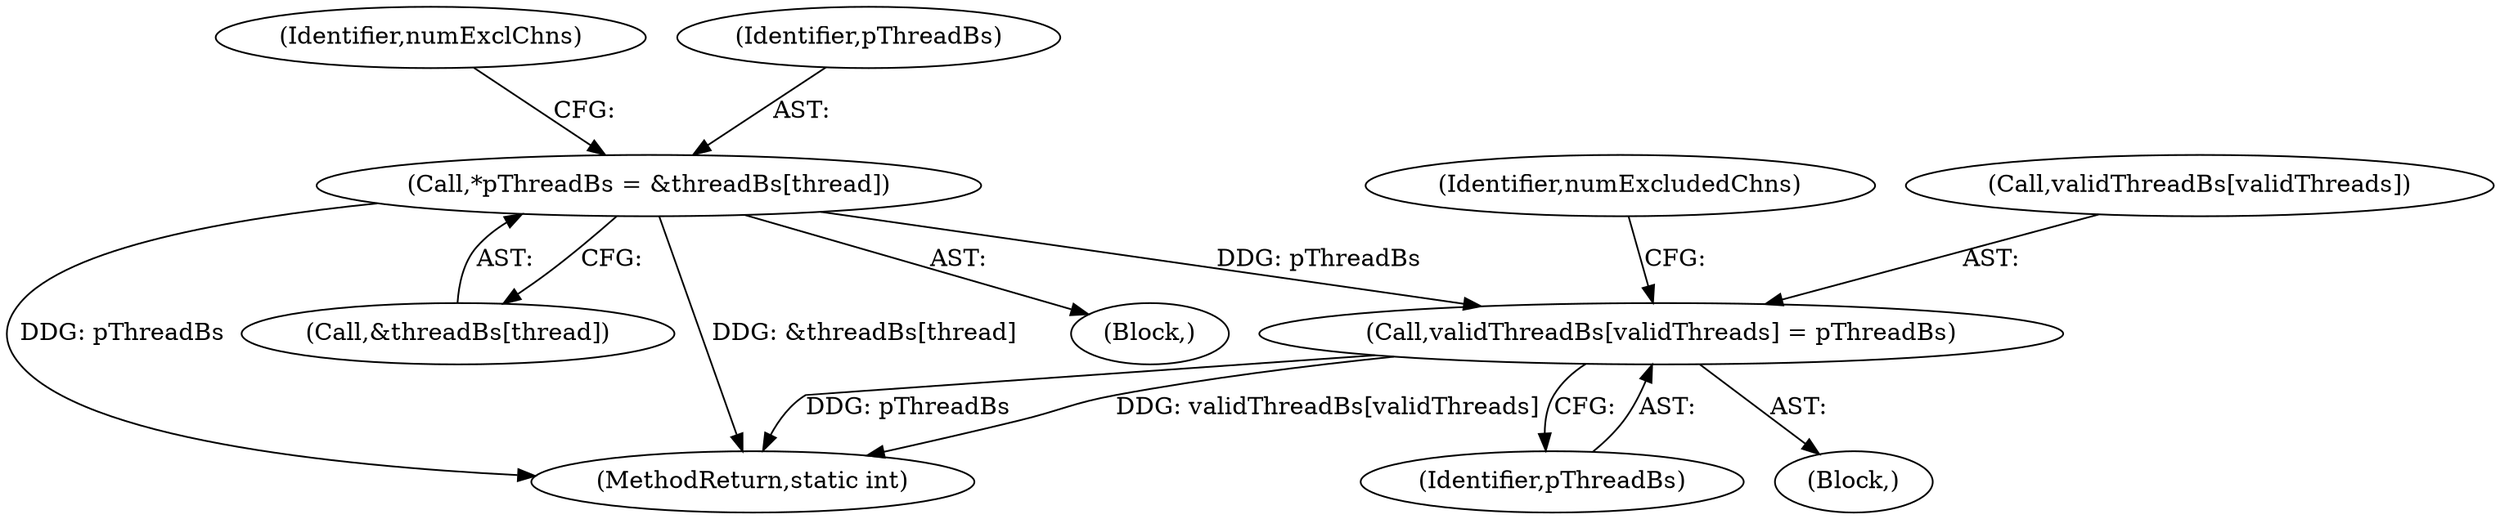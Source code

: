 digraph "0_Android_5d4405f601fa11a8955fd7611532c982420e4206@API" {
"1000426" [label="(Call,validThreadBs[validThreads] = pThreadBs)"];
"1000350" [label="(Call,*pThreadBs = &threadBs[thread])"];
"1000426" [label="(Call,validThreadBs[validThreads] = pThreadBs)"];
"1000348" [label="(Block,)"];
"1000350" [label="(Call,*pThreadBs = &threadBs[thread])"];
"1000358" [label="(Identifier,numExclChns)"];
"1000425" [label="(Block,)"];
"1000351" [label="(Identifier,pThreadBs)"];
"1000433" [label="(Identifier,numExcludedChns)"];
"1000352" [label="(Call,&threadBs[thread])"];
"1000660" [label="(MethodReturn,static int)"];
"1000430" [label="(Identifier,pThreadBs)"];
"1000427" [label="(Call,validThreadBs[validThreads])"];
"1000426" -> "1000425"  [label="AST: "];
"1000426" -> "1000430"  [label="CFG: "];
"1000427" -> "1000426"  [label="AST: "];
"1000430" -> "1000426"  [label="AST: "];
"1000433" -> "1000426"  [label="CFG: "];
"1000426" -> "1000660"  [label="DDG: validThreadBs[validThreads]"];
"1000426" -> "1000660"  [label="DDG: pThreadBs"];
"1000350" -> "1000426"  [label="DDG: pThreadBs"];
"1000350" -> "1000348"  [label="AST: "];
"1000350" -> "1000352"  [label="CFG: "];
"1000351" -> "1000350"  [label="AST: "];
"1000352" -> "1000350"  [label="AST: "];
"1000358" -> "1000350"  [label="CFG: "];
"1000350" -> "1000660"  [label="DDG: pThreadBs"];
"1000350" -> "1000660"  [label="DDG: &threadBs[thread]"];
}
